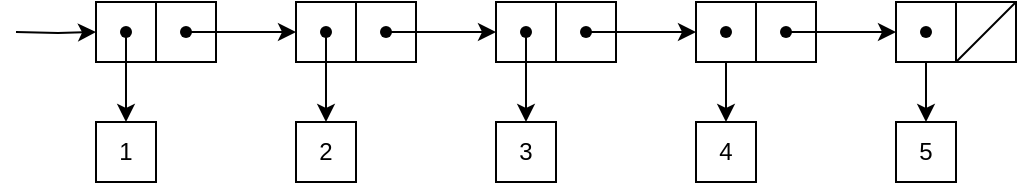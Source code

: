 <mxfile version="21.2.9" type="device">
  <diagram name="Page-1" id="jFEMx681TeEaOXfy0D0k">
    <mxGraphModel dx="880" dy="442" grid="1" gridSize="10" guides="1" tooltips="1" connect="1" arrows="1" fold="1" page="1" pageScale="1" pageWidth="850" pageHeight="1100" math="0" shadow="0">
      <root>
        <mxCell id="0" />
        <mxCell id="1" parent="0" />
        <mxCell id="-RHoygchYiFBm0QI4CZZ-9" value="1" style="rounded=0;whiteSpace=wrap;html=1;" parent="1" vertex="1">
          <mxGeometry x="180" y="130" width="30" height="30" as="geometry" />
        </mxCell>
        <mxCell id="-RHoygchYiFBm0QI4CZZ-10" value="2" style="rounded=0;whiteSpace=wrap;html=1;" parent="1" vertex="1">
          <mxGeometry x="280" y="130" width="30" height="30" as="geometry" />
        </mxCell>
        <mxCell id="-RHoygchYiFBm0QI4CZZ-34" style="edgeStyle=orthogonalEdgeStyle;rounded=0;orthogonalLoop=1;jettySize=auto;html=1;exitX=1;exitY=0.5;exitDx=0;exitDy=0;entryX=0;entryY=0.5;entryDx=0;entryDy=0;" parent="1" target="-RHoygchYiFBm0QI4CZZ-1" edge="1">
          <mxGeometry relative="1" as="geometry">
            <mxPoint x="140" y="85" as="sourcePoint" />
          </mxGeometry>
        </mxCell>
        <mxCell id="TDdIz3yIHlGSpqmY2lfk-1" value="" style="group" vertex="1" connectable="0" parent="1">
          <mxGeometry x="180" y="70" width="60" height="30" as="geometry" />
        </mxCell>
        <mxCell id="-RHoygchYiFBm0QI4CZZ-1" value="" style="rounded=0;whiteSpace=wrap;html=1;" parent="TDdIz3yIHlGSpqmY2lfk-1" vertex="1">
          <mxGeometry width="30" height="30" as="geometry" />
        </mxCell>
        <mxCell id="-RHoygchYiFBm0QI4CZZ-2" value="" style="rounded=0;whiteSpace=wrap;html=1;" parent="TDdIz3yIHlGSpqmY2lfk-1" vertex="1">
          <mxGeometry x="30" width="30" height="30" as="geometry" />
        </mxCell>
        <mxCell id="-RHoygchYiFBm0QI4CZZ-7" value="" style="shape=waypoint;sketch=0;fillStyle=solid;size=6;pointerEvents=1;points=[];fillColor=none;resizable=0;rotatable=0;perimeter=centerPerimeter;snapToPoint=1;" parent="TDdIz3yIHlGSpqmY2lfk-1" vertex="1">
          <mxGeometry x="5" y="5" width="20" height="20" as="geometry" />
        </mxCell>
        <mxCell id="-RHoygchYiFBm0QI4CZZ-8" value="" style="shape=waypoint;sketch=0;fillStyle=solid;size=6;pointerEvents=1;points=[];fillColor=none;resizable=0;rotatable=0;perimeter=centerPerimeter;snapToPoint=1;" parent="TDdIz3yIHlGSpqmY2lfk-1" vertex="1">
          <mxGeometry x="35" y="5" width="20" height="20" as="geometry" />
        </mxCell>
        <mxCell id="TDdIz3yIHlGSpqmY2lfk-2" value="" style="group" vertex="1" connectable="0" parent="1">
          <mxGeometry x="280" y="70" width="60" height="30" as="geometry" />
        </mxCell>
        <mxCell id="TDdIz3yIHlGSpqmY2lfk-3" value="" style="rounded=0;whiteSpace=wrap;html=1;" vertex="1" parent="TDdIz3yIHlGSpqmY2lfk-2">
          <mxGeometry width="30" height="30" as="geometry" />
        </mxCell>
        <mxCell id="TDdIz3yIHlGSpqmY2lfk-4" value="" style="rounded=0;whiteSpace=wrap;html=1;" vertex="1" parent="TDdIz3yIHlGSpqmY2lfk-2">
          <mxGeometry x="30" width="30" height="30" as="geometry" />
        </mxCell>
        <mxCell id="TDdIz3yIHlGSpqmY2lfk-5" value="" style="shape=waypoint;sketch=0;fillStyle=solid;size=6;pointerEvents=1;points=[];fillColor=none;resizable=0;rotatable=0;perimeter=centerPerimeter;snapToPoint=1;" vertex="1" parent="TDdIz3yIHlGSpqmY2lfk-2">
          <mxGeometry x="5" y="5" width="20" height="20" as="geometry" />
        </mxCell>
        <mxCell id="TDdIz3yIHlGSpqmY2lfk-6" value="" style="shape=waypoint;sketch=0;fillStyle=solid;size=6;pointerEvents=1;points=[];fillColor=none;resizable=0;rotatable=0;perimeter=centerPerimeter;snapToPoint=1;" vertex="1" parent="TDdIz3yIHlGSpqmY2lfk-2">
          <mxGeometry x="35" y="5" width="20" height="20" as="geometry" />
        </mxCell>
        <mxCell id="TDdIz3yIHlGSpqmY2lfk-7" value="" style="group" vertex="1" connectable="0" parent="1">
          <mxGeometry x="380" y="70" width="60" height="30" as="geometry" />
        </mxCell>
        <mxCell id="TDdIz3yIHlGSpqmY2lfk-8" value="" style="rounded=0;whiteSpace=wrap;html=1;" vertex="1" parent="TDdIz3yIHlGSpqmY2lfk-7">
          <mxGeometry width="30" height="30" as="geometry" />
        </mxCell>
        <mxCell id="TDdIz3yIHlGSpqmY2lfk-9" value="" style="rounded=0;whiteSpace=wrap;html=1;" vertex="1" parent="TDdIz3yIHlGSpqmY2lfk-7">
          <mxGeometry x="30" width="30" height="30" as="geometry" />
        </mxCell>
        <mxCell id="TDdIz3yIHlGSpqmY2lfk-10" value="" style="shape=waypoint;sketch=0;fillStyle=solid;size=6;pointerEvents=1;points=[];fillColor=none;resizable=0;rotatable=0;perimeter=centerPerimeter;snapToPoint=1;" vertex="1" parent="TDdIz3yIHlGSpqmY2lfk-7">
          <mxGeometry x="5" y="5" width="20" height="20" as="geometry" />
        </mxCell>
        <mxCell id="TDdIz3yIHlGSpqmY2lfk-11" value="" style="shape=waypoint;sketch=0;fillStyle=solid;size=6;pointerEvents=1;points=[];fillColor=none;resizable=0;rotatable=0;perimeter=centerPerimeter;snapToPoint=1;" vertex="1" parent="TDdIz3yIHlGSpqmY2lfk-7">
          <mxGeometry x="35" y="5" width="20" height="20" as="geometry" />
        </mxCell>
        <mxCell id="TDdIz3yIHlGSpqmY2lfk-19" value="" style="group" vertex="1" connectable="0" parent="1">
          <mxGeometry x="580" y="70" width="60" height="30" as="geometry" />
        </mxCell>
        <mxCell id="TDdIz3yIHlGSpqmY2lfk-20" value="" style="rounded=0;whiteSpace=wrap;html=1;" vertex="1" parent="TDdIz3yIHlGSpqmY2lfk-19">
          <mxGeometry width="30" height="30" as="geometry" />
        </mxCell>
        <mxCell id="TDdIz3yIHlGSpqmY2lfk-21" value="" style="rounded=0;whiteSpace=wrap;html=1;" vertex="1" parent="TDdIz3yIHlGSpqmY2lfk-19">
          <mxGeometry x="30" width="30" height="30" as="geometry" />
        </mxCell>
        <mxCell id="TDdIz3yIHlGSpqmY2lfk-22" value="" style="shape=waypoint;sketch=0;fillStyle=solid;size=6;pointerEvents=1;points=[];fillColor=none;resizable=0;rotatable=0;perimeter=centerPerimeter;snapToPoint=1;" vertex="1" parent="TDdIz3yIHlGSpqmY2lfk-19">
          <mxGeometry x="5" y="5" width="20" height="20" as="geometry" />
        </mxCell>
        <mxCell id="TDdIz3yIHlGSpqmY2lfk-24" style="edgeStyle=orthogonalEdgeStyle;rounded=0;orthogonalLoop=1;jettySize=auto;html=1;entryX=0;entryY=0.5;entryDx=0;entryDy=0;" edge="1" parent="1" source="TDdIz3yIHlGSpqmY2lfk-6" target="TDdIz3yIHlGSpqmY2lfk-8">
          <mxGeometry relative="1" as="geometry" />
        </mxCell>
        <mxCell id="TDdIz3yIHlGSpqmY2lfk-25" style="edgeStyle=orthogonalEdgeStyle;rounded=0;orthogonalLoop=1;jettySize=auto;html=1;exitX=0.5;exitY=0.5;exitDx=0;exitDy=0;entryX=0;entryY=0.5;entryDx=0;entryDy=0;exitPerimeter=0;" edge="1" parent="1" source="TDdIz3yIHlGSpqmY2lfk-11" target="TDdIz3yIHlGSpqmY2lfk-15">
          <mxGeometry relative="1" as="geometry" />
        </mxCell>
        <mxCell id="TDdIz3yIHlGSpqmY2lfk-28" value="3" style="rounded=0;whiteSpace=wrap;html=1;" vertex="1" parent="1">
          <mxGeometry x="380" y="130" width="30" height="30" as="geometry" />
        </mxCell>
        <mxCell id="TDdIz3yIHlGSpqmY2lfk-31" value="4" style="rounded=0;whiteSpace=wrap;html=1;" vertex="1" parent="1">
          <mxGeometry x="480" y="130" width="30" height="30" as="geometry" />
        </mxCell>
        <mxCell id="TDdIz3yIHlGSpqmY2lfk-32" value="5" style="rounded=0;whiteSpace=wrap;html=1;" vertex="1" parent="1">
          <mxGeometry x="580" y="130" width="30" height="30" as="geometry" />
        </mxCell>
        <mxCell id="TDdIz3yIHlGSpqmY2lfk-33" style="edgeStyle=orthogonalEdgeStyle;rounded=0;orthogonalLoop=1;jettySize=auto;html=1;entryX=0.5;entryY=0;entryDx=0;entryDy=0;" edge="1" parent="1" source="TDdIz3yIHlGSpqmY2lfk-5" target="-RHoygchYiFBm0QI4CZZ-10">
          <mxGeometry relative="1" as="geometry" />
        </mxCell>
        <mxCell id="TDdIz3yIHlGSpqmY2lfk-34" style="edgeStyle=orthogonalEdgeStyle;rounded=0;orthogonalLoop=1;jettySize=auto;html=1;exitX=0.75;exitY=0.5;exitDx=0;exitDy=0;entryX=0.5;entryY=0;entryDx=0;entryDy=0;exitPerimeter=0;" edge="1" parent="1" source="TDdIz3yIHlGSpqmY2lfk-10" target="TDdIz3yIHlGSpqmY2lfk-28">
          <mxGeometry relative="1" as="geometry" />
        </mxCell>
        <mxCell id="TDdIz3yIHlGSpqmY2lfk-36" style="edgeStyle=orthogonalEdgeStyle;rounded=0;orthogonalLoop=1;jettySize=auto;html=1;exitX=0.5;exitY=1;exitDx=0;exitDy=0;entryX=0.5;entryY=0;entryDx=0;entryDy=0;" edge="1" parent="1" source="TDdIz3yIHlGSpqmY2lfk-20" target="TDdIz3yIHlGSpqmY2lfk-32">
          <mxGeometry relative="1" as="geometry" />
        </mxCell>
        <mxCell id="TDdIz3yIHlGSpqmY2lfk-38" value="" style="endArrow=none;html=1;rounded=0;exitX=0;exitY=1;exitDx=0;exitDy=0;" edge="1" parent="1" source="TDdIz3yIHlGSpqmY2lfk-21">
          <mxGeometry width="50" height="50" relative="1" as="geometry">
            <mxPoint x="640" y="200" as="sourcePoint" />
            <mxPoint x="640" y="70" as="targetPoint" />
          </mxGeometry>
        </mxCell>
        <mxCell id="TDdIz3yIHlGSpqmY2lfk-35" style="edgeStyle=orthogonalEdgeStyle;rounded=0;orthogonalLoop=1;jettySize=auto;html=1;entryX=0.5;entryY=0;entryDx=0;entryDy=0;" edge="1" parent="1" source="TDdIz3yIHlGSpqmY2lfk-17" target="TDdIz3yIHlGSpqmY2lfk-31">
          <mxGeometry relative="1" as="geometry" />
        </mxCell>
        <mxCell id="-RHoygchYiFBm0QI4CZZ-3" value="" style="endArrow=classic;html=1;rounded=0;entryX=0.5;entryY=0;entryDx=0;entryDy=0;" parent="1" edge="1" target="-RHoygchYiFBm0QI4CZZ-9">
          <mxGeometry width="50" height="50" relative="1" as="geometry">
            <mxPoint x="195" y="85" as="sourcePoint" />
            <mxPoint x="205" y="140" as="targetPoint" />
          </mxGeometry>
        </mxCell>
        <mxCell id="TDdIz3yIHlGSpqmY2lfk-39" value="" style="group" vertex="1" connectable="0" parent="1">
          <mxGeometry x="480" y="70" width="60" height="30" as="geometry" />
        </mxCell>
        <mxCell id="TDdIz3yIHlGSpqmY2lfk-15" value="" style="rounded=0;whiteSpace=wrap;html=1;container=0;" vertex="1" parent="TDdIz3yIHlGSpqmY2lfk-39">
          <mxGeometry width="30" height="30" as="geometry" />
        </mxCell>
        <mxCell id="TDdIz3yIHlGSpqmY2lfk-16" value="" style="rounded=0;whiteSpace=wrap;html=1;container=0;" vertex="1" parent="TDdIz3yIHlGSpqmY2lfk-39">
          <mxGeometry x="30" width="30" height="30" as="geometry" />
        </mxCell>
        <mxCell id="TDdIz3yIHlGSpqmY2lfk-17" value="" style="shape=waypoint;sketch=0;fillStyle=solid;size=6;pointerEvents=1;points=[];fillColor=none;resizable=0;rotatable=0;perimeter=centerPerimeter;snapToPoint=1;container=0;" vertex="1" parent="TDdIz3yIHlGSpqmY2lfk-39">
          <mxGeometry x="5" y="5" width="20" height="20" as="geometry" />
        </mxCell>
        <mxCell id="TDdIz3yIHlGSpqmY2lfk-18" value="" style="shape=waypoint;sketch=0;fillStyle=solid;size=6;pointerEvents=1;points=[];fillColor=none;resizable=0;rotatable=0;perimeter=centerPerimeter;snapToPoint=1;container=0;" vertex="1" parent="TDdIz3yIHlGSpqmY2lfk-39">
          <mxGeometry x="35" y="5" width="20" height="20" as="geometry" />
        </mxCell>
        <mxCell id="-RHoygchYiFBm0QI4CZZ-5" value="" style="endArrow=classic;html=1;rounded=0;entryX=0;entryY=0.5;entryDx=0;entryDy=0;" parent="1" source="-RHoygchYiFBm0QI4CZZ-8" target="TDdIz3yIHlGSpqmY2lfk-3" edge="1">
          <mxGeometry width="50" height="50" relative="1" as="geometry">
            <mxPoint x="215" y="110" as="sourcePoint" />
            <mxPoint x="280" y="90" as="targetPoint" />
          </mxGeometry>
        </mxCell>
        <mxCell id="TDdIz3yIHlGSpqmY2lfk-26" style="edgeStyle=orthogonalEdgeStyle;rounded=0;orthogonalLoop=1;jettySize=auto;html=1;entryX=0;entryY=0.5;entryDx=0;entryDy=0;" edge="1" parent="1" source="TDdIz3yIHlGSpqmY2lfk-18" target="TDdIz3yIHlGSpqmY2lfk-20">
          <mxGeometry relative="1" as="geometry" />
        </mxCell>
      </root>
    </mxGraphModel>
  </diagram>
</mxfile>

